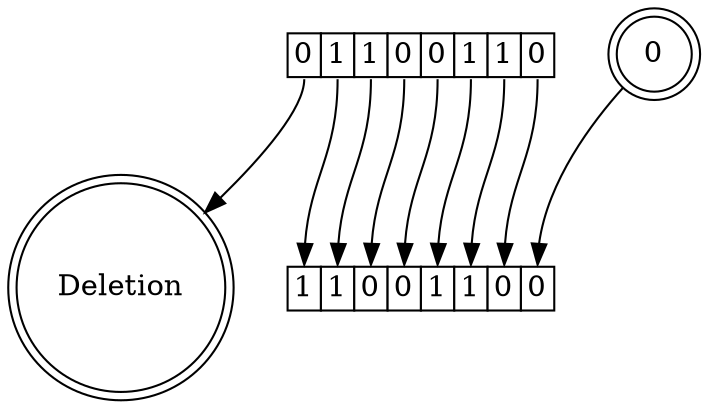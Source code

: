 digraph a {

  node [shape=plaintext nodesep=0.5 ranksep = 0.5]

  s1 -> s2 [color = white weight=10000]

  s1 [
   label=<
     <table border="0" cellborder="1" cellspacing="0">
       <tr>
	<td bgcolor="white" port="0">0</td>
	<td bgcolor="white" port="1">1</td>
	<td bgcolor="white" port="2">1</td>
	<td bgcolor="white" port="3">0</td>
	<td bgcolor="white" port="4">0</td>
	<td bgcolor="white" port="5">1</td>
	<td bgcolor="white" port="6">1</td>
	<td bgcolor="white" port="7">0</td>
       </tr>
     </table>>
  ];

  s2 [
   label=<
     <table border="0" cellborder="1" cellspacing="0">
       <tr>
	<td bgcolor="white" port="0">1</td>
	<td bgcolor="white" port="1">1</td>
	<td bgcolor="white" port="2">0</td>
	<td bgcolor="white" port="3">0</td>
	<td bgcolor="white" port="4">1</td>
	<td bgcolor="white" port="5">1</td>
	<td bgcolor="white" port="6">0</td>
	<td bgcolor="white" port="7">0</td>
       </tr>
     </table>>
  ];

node [shape=doublecircle nodesep=0.5 ranksep = 0.5]

s1:0:s -> Deletion
s1:1:s -> s2:0:n
s1:2:s -> s2:1:n
s1:3:s -> s2:2:n
s1:4:s -> s2:3:n
s1:5:s -> s2:4:n
s1:6:s -> s2:5:n
s1:7:s -> s2:6:n
0 -> s2:7:n


}
